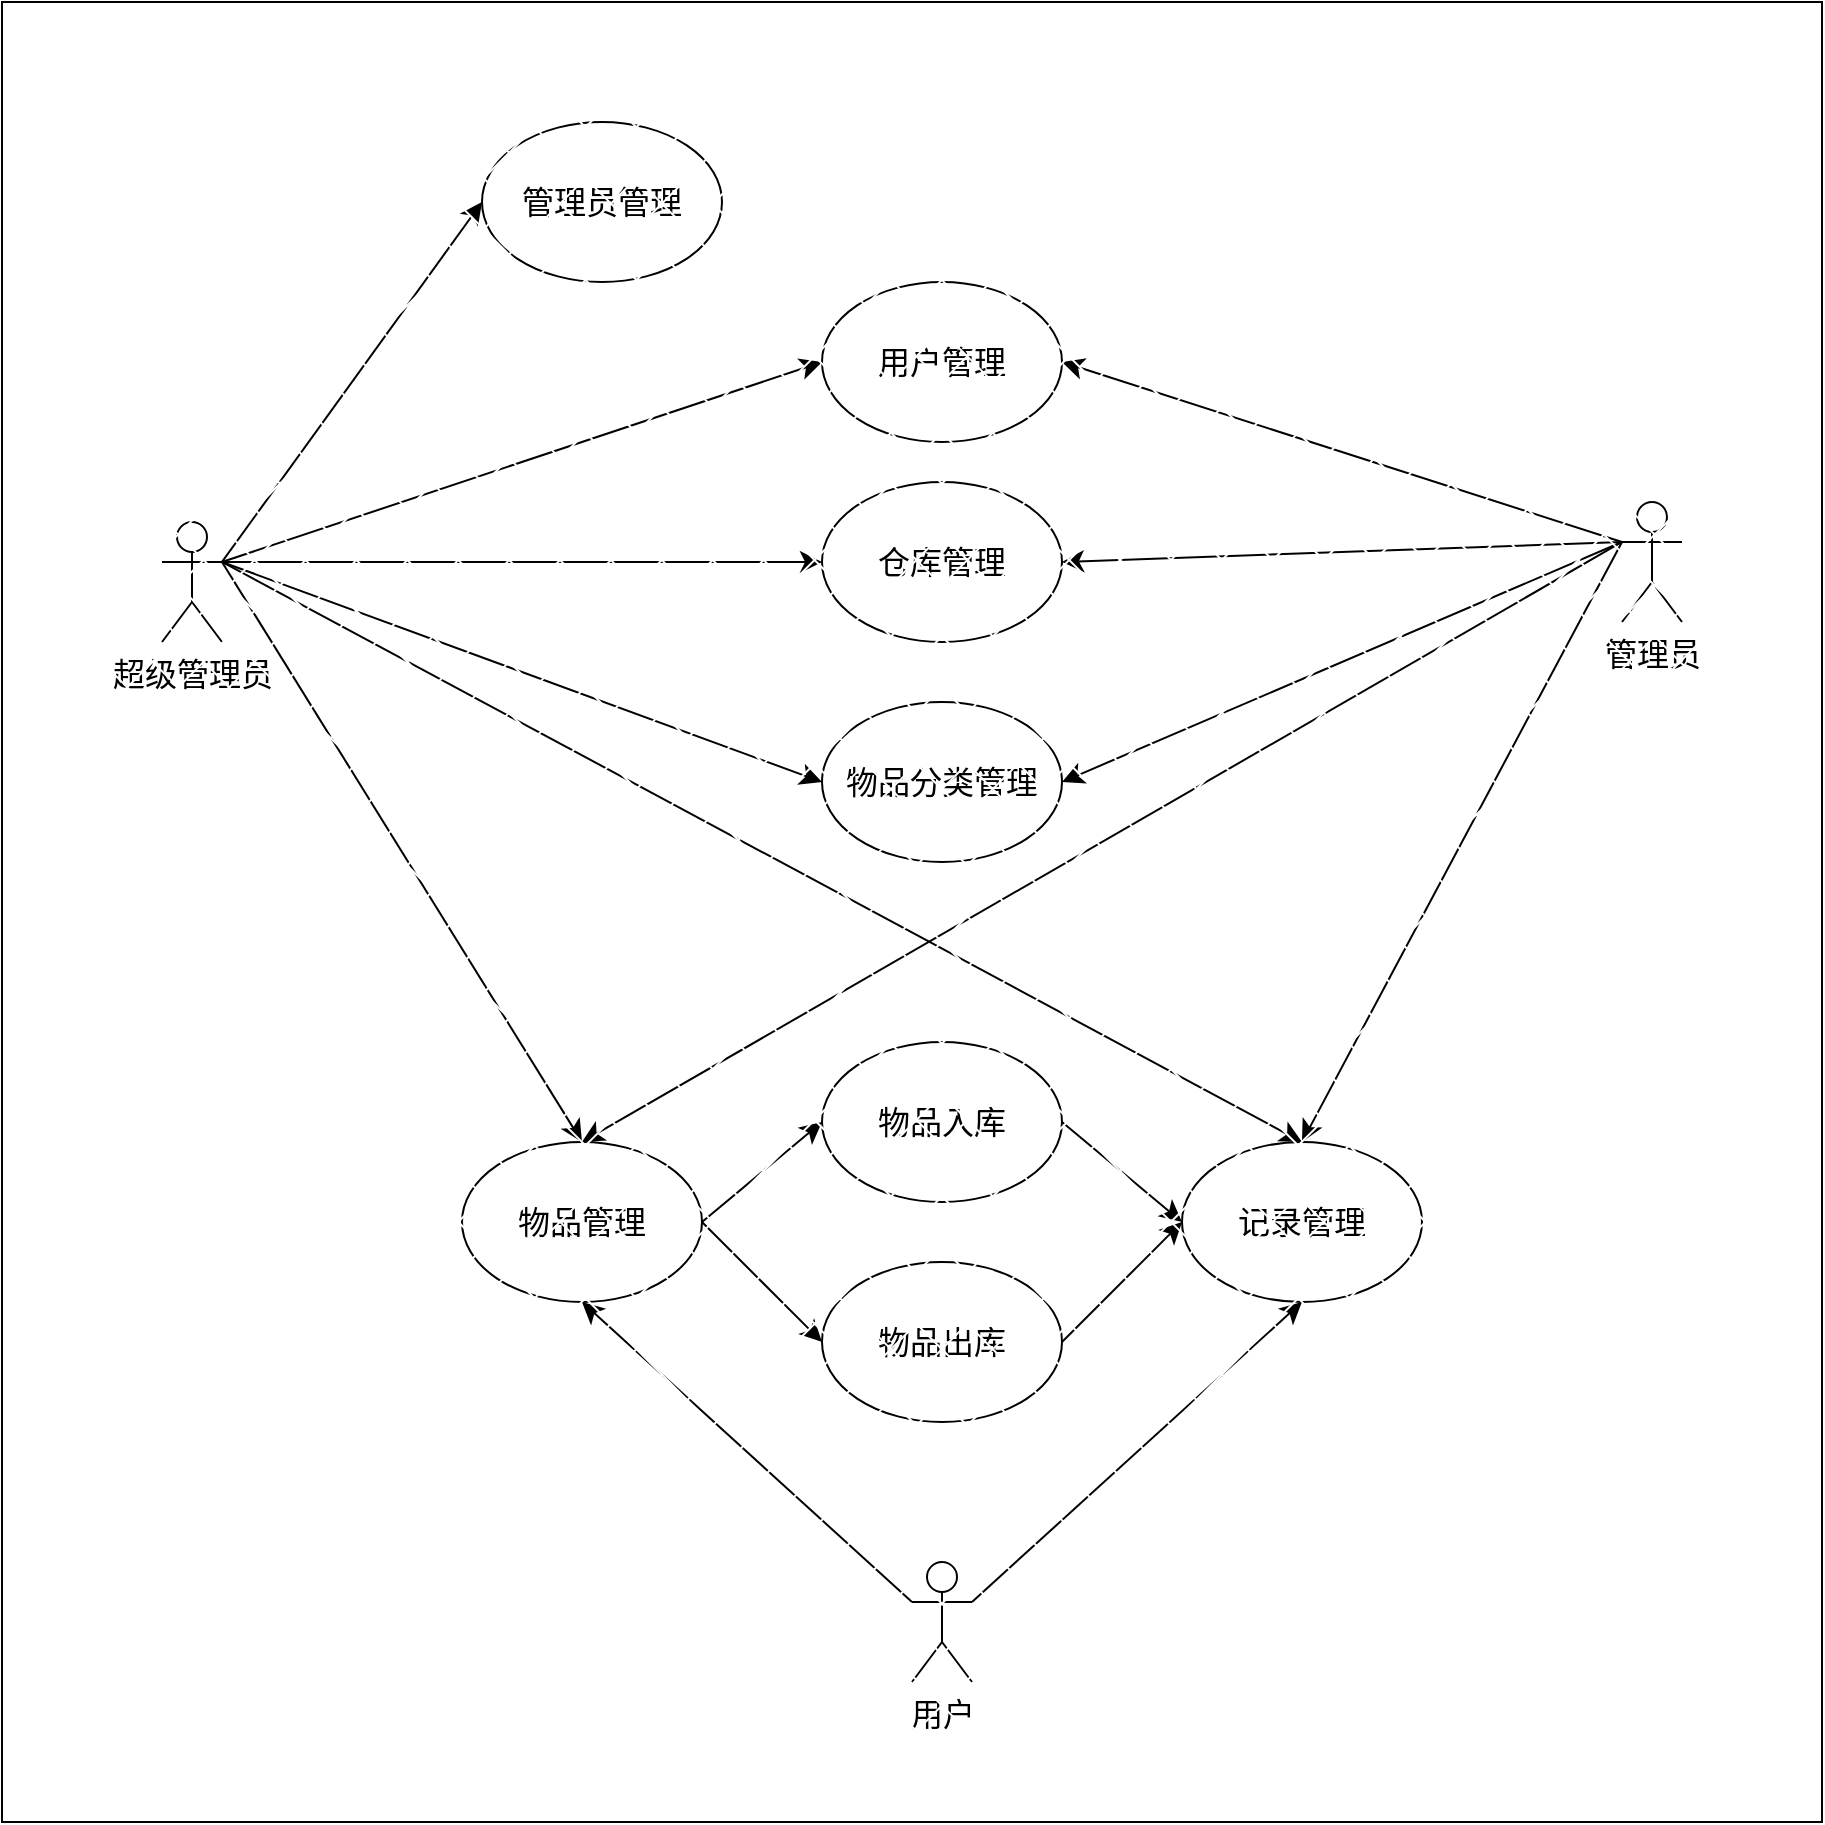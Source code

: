 <mxfile version="22.0.6" type="github">
  <diagram name="第 1 页" id="g-Br8pHzpUqvoDVOM1Fi">
    <mxGraphModel dx="1913" dy="1144" grid="1" gridSize="10" guides="1" tooltips="1" connect="1" arrows="1" fold="1" page="1" pageScale="1" pageWidth="827" pageHeight="1169" math="0" shadow="0">
      <root>
        <mxCell id="0" />
        <mxCell id="1" parent="0" />
        <mxCell id="i8rNZd-orDB0EoPO1Iy--49" style="edgeStyle=none;curved=1;rounded=0;orthogonalLoop=1;jettySize=auto;html=1;exitX=1;exitY=0.333;exitDx=0;exitDy=0;exitPerimeter=0;entryX=0;entryY=0.5;entryDx=0;entryDy=0;fontSize=12;startSize=8;endSize=8;" edge="1" parent="1" source="i8rNZd-orDB0EoPO1Iy--22" target="i8rNZd-orDB0EoPO1Iy--29">
          <mxGeometry relative="1" as="geometry" />
        </mxCell>
        <mxCell id="i8rNZd-orDB0EoPO1Iy--51" style="edgeStyle=none;curved=1;rounded=0;orthogonalLoop=1;jettySize=auto;html=1;exitX=1;exitY=0.333;exitDx=0;exitDy=0;exitPerimeter=0;entryX=0;entryY=0.5;entryDx=0;entryDy=0;fontSize=12;startSize=8;endSize=8;" edge="1" parent="1" source="i8rNZd-orDB0EoPO1Iy--22" target="i8rNZd-orDB0EoPO1Iy--30">
          <mxGeometry relative="1" as="geometry" />
        </mxCell>
        <mxCell id="i8rNZd-orDB0EoPO1Iy--52" style="edgeStyle=none;curved=1;rounded=0;orthogonalLoop=1;jettySize=auto;html=1;exitX=1;exitY=0.333;exitDx=0;exitDy=0;exitPerimeter=0;entryX=0;entryY=0.5;entryDx=0;entryDy=0;fontSize=12;startSize=8;endSize=8;" edge="1" parent="1" source="i8rNZd-orDB0EoPO1Iy--22" target="i8rNZd-orDB0EoPO1Iy--31">
          <mxGeometry relative="1" as="geometry" />
        </mxCell>
        <mxCell id="i8rNZd-orDB0EoPO1Iy--53" style="edgeStyle=none;curved=1;rounded=0;orthogonalLoop=1;jettySize=auto;html=1;exitX=1;exitY=0.333;exitDx=0;exitDy=0;exitPerimeter=0;entryX=0;entryY=0.5;entryDx=0;entryDy=0;fontSize=12;startSize=8;endSize=8;" edge="1" parent="1" source="i8rNZd-orDB0EoPO1Iy--22" target="i8rNZd-orDB0EoPO1Iy--32">
          <mxGeometry relative="1" as="geometry" />
        </mxCell>
        <mxCell id="i8rNZd-orDB0EoPO1Iy--54" style="edgeStyle=none;curved=1;rounded=0;orthogonalLoop=1;jettySize=auto;html=1;exitX=1;exitY=0.333;exitDx=0;exitDy=0;exitPerimeter=0;entryX=0.5;entryY=0;entryDx=0;entryDy=0;fontSize=12;startSize=8;endSize=8;" edge="1" parent="1" source="i8rNZd-orDB0EoPO1Iy--22" target="i8rNZd-orDB0EoPO1Iy--33">
          <mxGeometry relative="1" as="geometry" />
        </mxCell>
        <mxCell id="i8rNZd-orDB0EoPO1Iy--55" style="edgeStyle=none;curved=1;rounded=0;orthogonalLoop=1;jettySize=auto;html=1;exitX=1;exitY=0.333;exitDx=0;exitDy=0;exitPerimeter=0;entryX=0.5;entryY=0;entryDx=0;entryDy=0;fontSize=12;startSize=8;endSize=8;" edge="1" parent="1" source="i8rNZd-orDB0EoPO1Iy--22" target="i8rNZd-orDB0EoPO1Iy--34">
          <mxGeometry relative="1" as="geometry" />
        </mxCell>
        <mxCell id="i8rNZd-orDB0EoPO1Iy--22" value="超级管理员" style="shape=umlActor;verticalLabelPosition=bottom;verticalAlign=top;html=1;outlineConnect=0;fontSize=16;" vertex="1" parent="1">
          <mxGeometry x="140" y="310" width="30" height="60" as="geometry" />
        </mxCell>
        <mxCell id="i8rNZd-orDB0EoPO1Iy--59" style="edgeStyle=none;curved=1;rounded=0;orthogonalLoop=1;jettySize=auto;html=1;exitX=0;exitY=0.333;exitDx=0;exitDy=0;exitPerimeter=0;entryX=1;entryY=0.5;entryDx=0;entryDy=0;fontSize=12;startSize=8;endSize=8;" edge="1" parent="1" source="i8rNZd-orDB0EoPO1Iy--23" target="i8rNZd-orDB0EoPO1Iy--30">
          <mxGeometry relative="1" as="geometry" />
        </mxCell>
        <mxCell id="i8rNZd-orDB0EoPO1Iy--60" style="edgeStyle=none;curved=1;rounded=0;orthogonalLoop=1;jettySize=auto;html=1;exitX=0;exitY=0.333;exitDx=0;exitDy=0;exitPerimeter=0;entryX=1;entryY=0.5;entryDx=0;entryDy=0;fontSize=12;startSize=8;endSize=8;" edge="1" parent="1" source="i8rNZd-orDB0EoPO1Iy--23" target="i8rNZd-orDB0EoPO1Iy--31">
          <mxGeometry relative="1" as="geometry" />
        </mxCell>
        <mxCell id="i8rNZd-orDB0EoPO1Iy--61" style="edgeStyle=none;curved=1;rounded=0;orthogonalLoop=1;jettySize=auto;html=1;exitX=0;exitY=0.333;exitDx=0;exitDy=0;exitPerimeter=0;entryX=1;entryY=0.5;entryDx=0;entryDy=0;fontSize=12;startSize=8;endSize=8;" edge="1" parent="1" source="i8rNZd-orDB0EoPO1Iy--23" target="i8rNZd-orDB0EoPO1Iy--32">
          <mxGeometry relative="1" as="geometry" />
        </mxCell>
        <mxCell id="i8rNZd-orDB0EoPO1Iy--62" style="edgeStyle=none;curved=1;rounded=0;orthogonalLoop=1;jettySize=auto;html=1;exitX=0;exitY=0.333;exitDx=0;exitDy=0;exitPerimeter=0;entryX=0.5;entryY=0;entryDx=0;entryDy=0;fontSize=12;startSize=8;endSize=8;" edge="1" parent="1" source="i8rNZd-orDB0EoPO1Iy--23" target="i8rNZd-orDB0EoPO1Iy--34">
          <mxGeometry relative="1" as="geometry" />
        </mxCell>
        <mxCell id="i8rNZd-orDB0EoPO1Iy--66" style="edgeStyle=none;curved=1;rounded=0;orthogonalLoop=1;jettySize=auto;html=1;exitX=0;exitY=0.333;exitDx=0;exitDy=0;exitPerimeter=0;entryX=0.5;entryY=0;entryDx=0;entryDy=0;fontSize=12;startSize=8;endSize=8;" edge="1" parent="1" source="i8rNZd-orDB0EoPO1Iy--23" target="i8rNZd-orDB0EoPO1Iy--33">
          <mxGeometry relative="1" as="geometry" />
        </mxCell>
        <mxCell id="i8rNZd-orDB0EoPO1Iy--23" value="管理员" style="shape=umlActor;verticalLabelPosition=bottom;verticalAlign=top;html=1;outlineConnect=0;fontSize=16;" vertex="1" parent="1">
          <mxGeometry x="870" y="300" width="30" height="60" as="geometry" />
        </mxCell>
        <mxCell id="i8rNZd-orDB0EoPO1Iy--57" style="edgeStyle=none;curved=1;rounded=0;orthogonalLoop=1;jettySize=auto;html=1;exitX=0;exitY=0.333;exitDx=0;exitDy=0;exitPerimeter=0;entryX=0.5;entryY=1;entryDx=0;entryDy=0;fontSize=12;startSize=8;endSize=8;" edge="1" parent="1" source="i8rNZd-orDB0EoPO1Iy--24" target="i8rNZd-orDB0EoPO1Iy--33">
          <mxGeometry relative="1" as="geometry" />
        </mxCell>
        <mxCell id="i8rNZd-orDB0EoPO1Iy--58" style="edgeStyle=none;curved=1;rounded=0;orthogonalLoop=1;jettySize=auto;html=1;exitX=1;exitY=0.333;exitDx=0;exitDy=0;exitPerimeter=0;entryX=0.5;entryY=1;entryDx=0;entryDy=0;fontSize=12;startSize=8;endSize=8;" edge="1" parent="1" source="i8rNZd-orDB0EoPO1Iy--24" target="i8rNZd-orDB0EoPO1Iy--34">
          <mxGeometry relative="1" as="geometry" />
        </mxCell>
        <mxCell id="i8rNZd-orDB0EoPO1Iy--24" value="用户" style="shape=umlActor;verticalLabelPosition=bottom;verticalAlign=top;html=1;outlineConnect=0;fontSize=16;" vertex="1" parent="1">
          <mxGeometry x="515" y="830" width="30" height="60" as="geometry" />
        </mxCell>
        <mxCell id="i8rNZd-orDB0EoPO1Iy--29" value="管理员管理" style="ellipse;whiteSpace=wrap;html=1;fontSize=16;" vertex="1" parent="1">
          <mxGeometry x="300" y="110" width="120" height="80" as="geometry" />
        </mxCell>
        <mxCell id="i8rNZd-orDB0EoPO1Iy--30" value="用户管理" style="ellipse;whiteSpace=wrap;html=1;fontSize=16;" vertex="1" parent="1">
          <mxGeometry x="470" y="190" width="120" height="80" as="geometry" />
        </mxCell>
        <mxCell id="i8rNZd-orDB0EoPO1Iy--31" value="仓库管理" style="ellipse;whiteSpace=wrap;html=1;fontSize=16;" vertex="1" parent="1">
          <mxGeometry x="470" y="290" width="120" height="80" as="geometry" />
        </mxCell>
        <mxCell id="i8rNZd-orDB0EoPO1Iy--32" value="物品分类管理" style="ellipse;whiteSpace=wrap;html=1;fontSize=16;" vertex="1" parent="1">
          <mxGeometry x="470" y="400" width="120" height="80" as="geometry" />
        </mxCell>
        <mxCell id="i8rNZd-orDB0EoPO1Iy--43" style="edgeStyle=none;curved=1;rounded=0;orthogonalLoop=1;jettySize=auto;html=1;exitX=1;exitY=0.5;exitDx=0;exitDy=0;entryX=0;entryY=0.5;entryDx=0;entryDy=0;fontSize=12;startSize=8;endSize=8;" edge="1" parent="1" source="i8rNZd-orDB0EoPO1Iy--33" target="i8rNZd-orDB0EoPO1Iy--37">
          <mxGeometry relative="1" as="geometry" />
        </mxCell>
        <mxCell id="i8rNZd-orDB0EoPO1Iy--44" style="edgeStyle=none;curved=1;rounded=0;orthogonalLoop=1;jettySize=auto;html=1;exitX=1;exitY=0.5;exitDx=0;exitDy=0;entryX=0;entryY=0.5;entryDx=0;entryDy=0;fontSize=12;startSize=8;endSize=8;" edge="1" parent="1" source="i8rNZd-orDB0EoPO1Iy--33" target="i8rNZd-orDB0EoPO1Iy--42">
          <mxGeometry relative="1" as="geometry" />
        </mxCell>
        <mxCell id="i8rNZd-orDB0EoPO1Iy--33" value="物品管理" style="ellipse;whiteSpace=wrap;html=1;fontSize=16;" vertex="1" parent="1">
          <mxGeometry x="290" y="620" width="120" height="80" as="geometry" />
        </mxCell>
        <mxCell id="i8rNZd-orDB0EoPO1Iy--34" value="记录管理" style="ellipse;whiteSpace=wrap;html=1;fontSize=16;" vertex="1" parent="1">
          <mxGeometry x="650" y="620" width="120" height="80" as="geometry" />
        </mxCell>
        <mxCell id="i8rNZd-orDB0EoPO1Iy--48" style="edgeStyle=none;curved=1;rounded=0;orthogonalLoop=1;jettySize=auto;html=1;exitX=1;exitY=0.5;exitDx=0;exitDy=0;entryX=0;entryY=0.5;entryDx=0;entryDy=0;fontSize=12;startSize=8;endSize=8;" edge="1" parent="1" source="i8rNZd-orDB0EoPO1Iy--37" target="i8rNZd-orDB0EoPO1Iy--34">
          <mxGeometry relative="1" as="geometry" />
        </mxCell>
        <mxCell id="i8rNZd-orDB0EoPO1Iy--37" value="物品入库" style="ellipse;whiteSpace=wrap;html=1;fontSize=16;" vertex="1" parent="1">
          <mxGeometry x="470" y="570" width="120" height="80" as="geometry" />
        </mxCell>
        <mxCell id="i8rNZd-orDB0EoPO1Iy--46" style="edgeStyle=none;curved=1;rounded=0;orthogonalLoop=1;jettySize=auto;html=1;exitX=1;exitY=0.5;exitDx=0;exitDy=0;entryX=0;entryY=0.5;entryDx=0;entryDy=0;fontSize=12;startSize=8;endSize=8;" edge="1" parent="1" source="i8rNZd-orDB0EoPO1Iy--42" target="i8rNZd-orDB0EoPO1Iy--34">
          <mxGeometry relative="1" as="geometry" />
        </mxCell>
        <mxCell id="i8rNZd-orDB0EoPO1Iy--42" value="物品出库" style="ellipse;whiteSpace=wrap;html=1;fontSize=16;" vertex="1" parent="1">
          <mxGeometry x="470" y="680" width="120" height="80" as="geometry" />
        </mxCell>
        <mxCell id="i8rNZd-orDB0EoPO1Iy--64" value="" style="whiteSpace=wrap;html=1;aspect=fixed;fontSize=16;fillStyle=cross-hatch;" vertex="1" parent="1">
          <mxGeometry x="60" y="50" width="910" height="910" as="geometry" />
        </mxCell>
      </root>
    </mxGraphModel>
  </diagram>
</mxfile>
